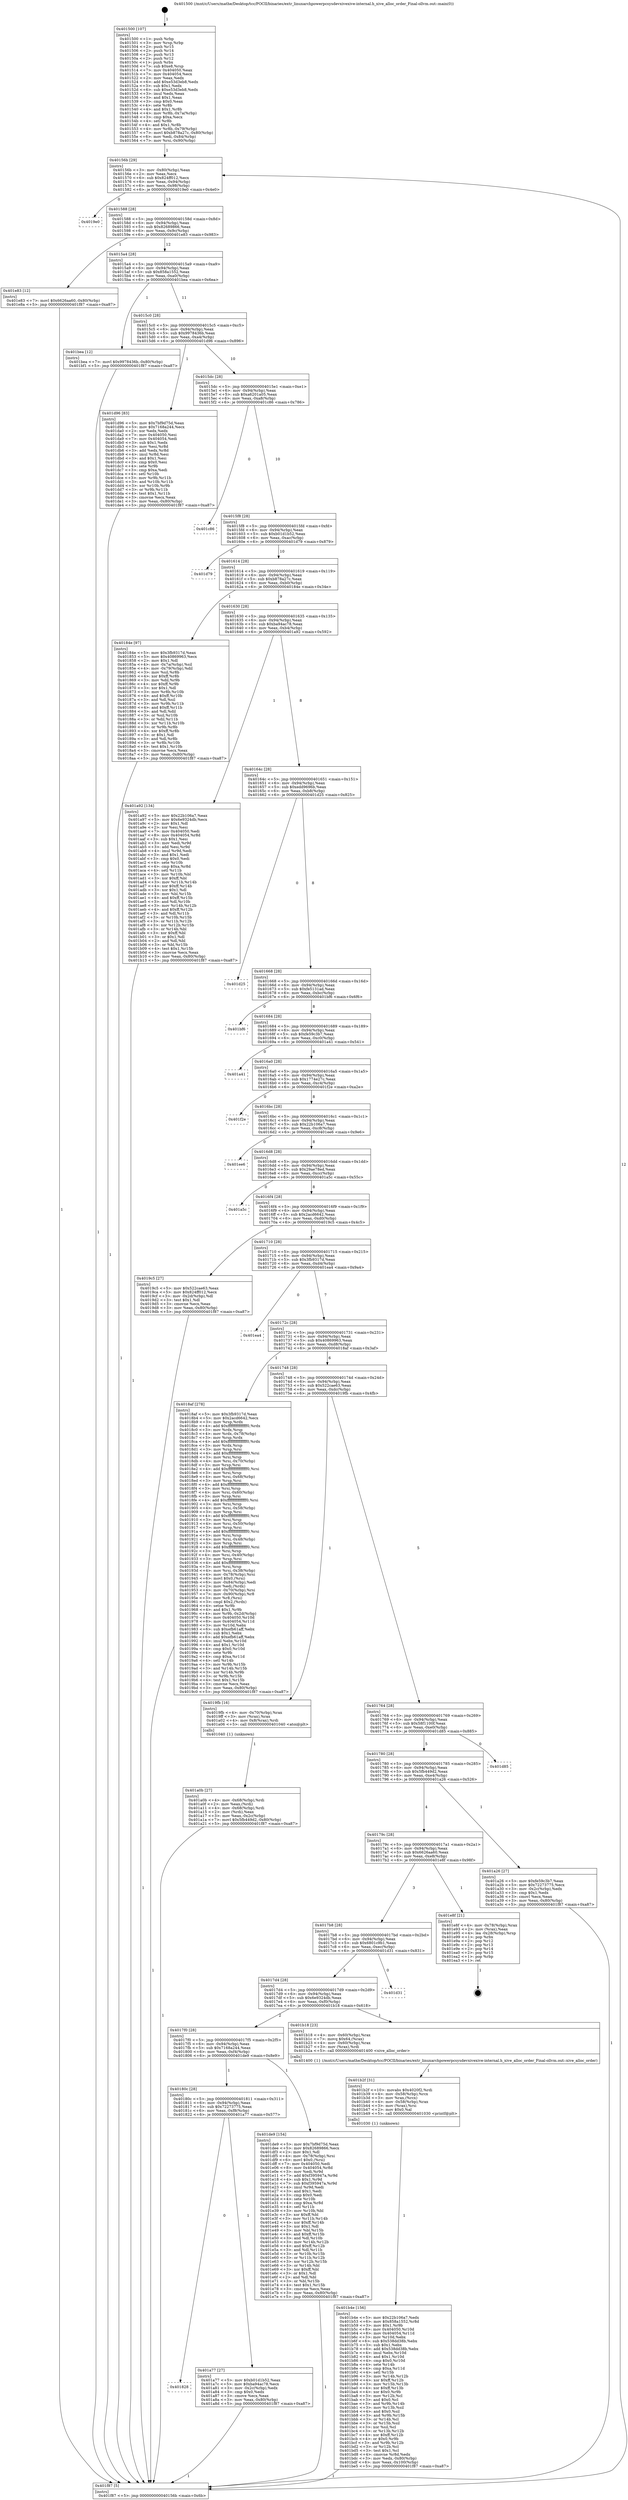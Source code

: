 digraph "0x401500" {
  label = "0x401500 (/mnt/c/Users/mathe/Desktop/tcc/POCII/binaries/extr_linuxarchpowerpcsysdevxivexive-internal.h_xive_alloc_order_Final-ollvm.out::main(0))"
  labelloc = "t"
  node[shape=record]

  Entry [label="",width=0.3,height=0.3,shape=circle,fillcolor=black,style=filled]
  "0x40156b" [label="{
     0x40156b [29]\l
     | [instrs]\l
     &nbsp;&nbsp;0x40156b \<+3\>: mov -0x80(%rbp),%eax\l
     &nbsp;&nbsp;0x40156e \<+2\>: mov %eax,%ecx\l
     &nbsp;&nbsp;0x401570 \<+6\>: sub $0x824ff012,%ecx\l
     &nbsp;&nbsp;0x401576 \<+6\>: mov %eax,-0x94(%rbp)\l
     &nbsp;&nbsp;0x40157c \<+6\>: mov %ecx,-0x98(%rbp)\l
     &nbsp;&nbsp;0x401582 \<+6\>: je 00000000004019e0 \<main+0x4e0\>\l
  }"]
  "0x4019e0" [label="{
     0x4019e0\l
  }", style=dashed]
  "0x401588" [label="{
     0x401588 [28]\l
     | [instrs]\l
     &nbsp;&nbsp;0x401588 \<+5\>: jmp 000000000040158d \<main+0x8d\>\l
     &nbsp;&nbsp;0x40158d \<+6\>: mov -0x94(%rbp),%eax\l
     &nbsp;&nbsp;0x401593 \<+5\>: sub $0x82689866,%eax\l
     &nbsp;&nbsp;0x401598 \<+6\>: mov %eax,-0x9c(%rbp)\l
     &nbsp;&nbsp;0x40159e \<+6\>: je 0000000000401e83 \<main+0x983\>\l
  }"]
  Exit [label="",width=0.3,height=0.3,shape=circle,fillcolor=black,style=filled,peripheries=2]
  "0x401e83" [label="{
     0x401e83 [12]\l
     | [instrs]\l
     &nbsp;&nbsp;0x401e83 \<+7\>: movl $0x6626aa60,-0x80(%rbp)\l
     &nbsp;&nbsp;0x401e8a \<+5\>: jmp 0000000000401f87 \<main+0xa87\>\l
  }"]
  "0x4015a4" [label="{
     0x4015a4 [28]\l
     | [instrs]\l
     &nbsp;&nbsp;0x4015a4 \<+5\>: jmp 00000000004015a9 \<main+0xa9\>\l
     &nbsp;&nbsp;0x4015a9 \<+6\>: mov -0x94(%rbp),%eax\l
     &nbsp;&nbsp;0x4015af \<+5\>: sub $0x858a1552,%eax\l
     &nbsp;&nbsp;0x4015b4 \<+6\>: mov %eax,-0xa0(%rbp)\l
     &nbsp;&nbsp;0x4015ba \<+6\>: je 0000000000401bea \<main+0x6ea\>\l
  }"]
  "0x401b4e" [label="{
     0x401b4e [156]\l
     | [instrs]\l
     &nbsp;&nbsp;0x401b4e \<+5\>: mov $0x22b106a7,%edx\l
     &nbsp;&nbsp;0x401b53 \<+6\>: mov $0x858a1552,%r8d\l
     &nbsp;&nbsp;0x401b59 \<+3\>: mov $0x1,%r9b\l
     &nbsp;&nbsp;0x401b5c \<+8\>: mov 0x404050,%r10d\l
     &nbsp;&nbsp;0x401b64 \<+8\>: mov 0x404054,%r11d\l
     &nbsp;&nbsp;0x401b6c \<+3\>: mov %r10d,%ebx\l
     &nbsp;&nbsp;0x401b6f \<+6\>: sub $0x538dd38b,%ebx\l
     &nbsp;&nbsp;0x401b75 \<+3\>: sub $0x1,%ebx\l
     &nbsp;&nbsp;0x401b78 \<+6\>: add $0x538dd38b,%ebx\l
     &nbsp;&nbsp;0x401b7e \<+4\>: imul %ebx,%r10d\l
     &nbsp;&nbsp;0x401b82 \<+4\>: and $0x1,%r10d\l
     &nbsp;&nbsp;0x401b86 \<+4\>: cmp $0x0,%r10d\l
     &nbsp;&nbsp;0x401b8a \<+4\>: sete %r14b\l
     &nbsp;&nbsp;0x401b8e \<+4\>: cmp $0xa,%r11d\l
     &nbsp;&nbsp;0x401b92 \<+4\>: setl %r15b\l
     &nbsp;&nbsp;0x401b96 \<+3\>: mov %r14b,%r12b\l
     &nbsp;&nbsp;0x401b99 \<+4\>: xor $0xff,%r12b\l
     &nbsp;&nbsp;0x401b9d \<+3\>: mov %r15b,%r13b\l
     &nbsp;&nbsp;0x401ba0 \<+4\>: xor $0xff,%r13b\l
     &nbsp;&nbsp;0x401ba4 \<+4\>: xor $0x0,%r9b\l
     &nbsp;&nbsp;0x401ba8 \<+3\>: mov %r12b,%cl\l
     &nbsp;&nbsp;0x401bab \<+3\>: and $0x0,%cl\l
     &nbsp;&nbsp;0x401bae \<+3\>: and %r9b,%r14b\l
     &nbsp;&nbsp;0x401bb1 \<+3\>: mov %r13b,%sil\l
     &nbsp;&nbsp;0x401bb4 \<+4\>: and $0x0,%sil\l
     &nbsp;&nbsp;0x401bb8 \<+3\>: and %r9b,%r15b\l
     &nbsp;&nbsp;0x401bbb \<+3\>: or %r14b,%cl\l
     &nbsp;&nbsp;0x401bbe \<+3\>: or %r15b,%sil\l
     &nbsp;&nbsp;0x401bc1 \<+3\>: xor %sil,%cl\l
     &nbsp;&nbsp;0x401bc4 \<+3\>: or %r13b,%r12b\l
     &nbsp;&nbsp;0x401bc7 \<+4\>: xor $0xff,%r12b\l
     &nbsp;&nbsp;0x401bcb \<+4\>: or $0x0,%r9b\l
     &nbsp;&nbsp;0x401bcf \<+3\>: and %r9b,%r12b\l
     &nbsp;&nbsp;0x401bd2 \<+3\>: or %r12b,%cl\l
     &nbsp;&nbsp;0x401bd5 \<+3\>: test $0x1,%cl\l
     &nbsp;&nbsp;0x401bd8 \<+4\>: cmovne %r8d,%edx\l
     &nbsp;&nbsp;0x401bdc \<+3\>: mov %edx,-0x80(%rbp)\l
     &nbsp;&nbsp;0x401bdf \<+6\>: mov %eax,-0x100(%rbp)\l
     &nbsp;&nbsp;0x401be5 \<+5\>: jmp 0000000000401f87 \<main+0xa87\>\l
  }"]
  "0x401bea" [label="{
     0x401bea [12]\l
     | [instrs]\l
     &nbsp;&nbsp;0x401bea \<+7\>: movl $0x9978436b,-0x80(%rbp)\l
     &nbsp;&nbsp;0x401bf1 \<+5\>: jmp 0000000000401f87 \<main+0xa87\>\l
  }"]
  "0x4015c0" [label="{
     0x4015c0 [28]\l
     | [instrs]\l
     &nbsp;&nbsp;0x4015c0 \<+5\>: jmp 00000000004015c5 \<main+0xc5\>\l
     &nbsp;&nbsp;0x4015c5 \<+6\>: mov -0x94(%rbp),%eax\l
     &nbsp;&nbsp;0x4015cb \<+5\>: sub $0x9978436b,%eax\l
     &nbsp;&nbsp;0x4015d0 \<+6\>: mov %eax,-0xa4(%rbp)\l
     &nbsp;&nbsp;0x4015d6 \<+6\>: je 0000000000401d96 \<main+0x896\>\l
  }"]
  "0x401b2f" [label="{
     0x401b2f [31]\l
     | [instrs]\l
     &nbsp;&nbsp;0x401b2f \<+10\>: movabs $0x4020f2,%rdi\l
     &nbsp;&nbsp;0x401b39 \<+4\>: mov -0x58(%rbp),%rcx\l
     &nbsp;&nbsp;0x401b3d \<+3\>: mov %rax,(%rcx)\l
     &nbsp;&nbsp;0x401b40 \<+4\>: mov -0x58(%rbp),%rax\l
     &nbsp;&nbsp;0x401b44 \<+3\>: mov (%rax),%rsi\l
     &nbsp;&nbsp;0x401b47 \<+2\>: mov $0x0,%al\l
     &nbsp;&nbsp;0x401b49 \<+5\>: call 0000000000401030 \<printf@plt\>\l
     | [calls]\l
     &nbsp;&nbsp;0x401030 \{1\} (unknown)\l
  }"]
  "0x401d96" [label="{
     0x401d96 [83]\l
     | [instrs]\l
     &nbsp;&nbsp;0x401d96 \<+5\>: mov $0x7bf9d75d,%eax\l
     &nbsp;&nbsp;0x401d9b \<+5\>: mov $0x7168a244,%ecx\l
     &nbsp;&nbsp;0x401da0 \<+2\>: xor %edx,%edx\l
     &nbsp;&nbsp;0x401da2 \<+7\>: mov 0x404050,%esi\l
     &nbsp;&nbsp;0x401da9 \<+7\>: mov 0x404054,%edi\l
     &nbsp;&nbsp;0x401db0 \<+3\>: sub $0x1,%edx\l
     &nbsp;&nbsp;0x401db3 \<+3\>: mov %esi,%r8d\l
     &nbsp;&nbsp;0x401db6 \<+3\>: add %edx,%r8d\l
     &nbsp;&nbsp;0x401db9 \<+4\>: imul %r8d,%esi\l
     &nbsp;&nbsp;0x401dbd \<+3\>: and $0x1,%esi\l
     &nbsp;&nbsp;0x401dc0 \<+3\>: cmp $0x0,%esi\l
     &nbsp;&nbsp;0x401dc3 \<+4\>: sete %r9b\l
     &nbsp;&nbsp;0x401dc7 \<+3\>: cmp $0xa,%edi\l
     &nbsp;&nbsp;0x401dca \<+4\>: setl %r10b\l
     &nbsp;&nbsp;0x401dce \<+3\>: mov %r9b,%r11b\l
     &nbsp;&nbsp;0x401dd1 \<+3\>: and %r10b,%r11b\l
     &nbsp;&nbsp;0x401dd4 \<+3\>: xor %r10b,%r9b\l
     &nbsp;&nbsp;0x401dd7 \<+3\>: or %r9b,%r11b\l
     &nbsp;&nbsp;0x401dda \<+4\>: test $0x1,%r11b\l
     &nbsp;&nbsp;0x401dde \<+3\>: cmovne %ecx,%eax\l
     &nbsp;&nbsp;0x401de1 \<+3\>: mov %eax,-0x80(%rbp)\l
     &nbsp;&nbsp;0x401de4 \<+5\>: jmp 0000000000401f87 \<main+0xa87\>\l
  }"]
  "0x4015dc" [label="{
     0x4015dc [28]\l
     | [instrs]\l
     &nbsp;&nbsp;0x4015dc \<+5\>: jmp 00000000004015e1 \<main+0xe1\>\l
     &nbsp;&nbsp;0x4015e1 \<+6\>: mov -0x94(%rbp),%eax\l
     &nbsp;&nbsp;0x4015e7 \<+5\>: sub $0xa6201a05,%eax\l
     &nbsp;&nbsp;0x4015ec \<+6\>: mov %eax,-0xa8(%rbp)\l
     &nbsp;&nbsp;0x4015f2 \<+6\>: je 0000000000401c86 \<main+0x786\>\l
  }"]
  "0x401828" [label="{
     0x401828\l
  }", style=dashed]
  "0x401c86" [label="{
     0x401c86\l
  }", style=dashed]
  "0x4015f8" [label="{
     0x4015f8 [28]\l
     | [instrs]\l
     &nbsp;&nbsp;0x4015f8 \<+5\>: jmp 00000000004015fd \<main+0xfd\>\l
     &nbsp;&nbsp;0x4015fd \<+6\>: mov -0x94(%rbp),%eax\l
     &nbsp;&nbsp;0x401603 \<+5\>: sub $0xb01d1b52,%eax\l
     &nbsp;&nbsp;0x401608 \<+6\>: mov %eax,-0xac(%rbp)\l
     &nbsp;&nbsp;0x40160e \<+6\>: je 0000000000401d79 \<main+0x879\>\l
  }"]
  "0x401a77" [label="{
     0x401a77 [27]\l
     | [instrs]\l
     &nbsp;&nbsp;0x401a77 \<+5\>: mov $0xb01d1b52,%eax\l
     &nbsp;&nbsp;0x401a7c \<+5\>: mov $0xba94ac78,%ecx\l
     &nbsp;&nbsp;0x401a81 \<+3\>: mov -0x2c(%rbp),%edx\l
     &nbsp;&nbsp;0x401a84 \<+3\>: cmp $0x0,%edx\l
     &nbsp;&nbsp;0x401a87 \<+3\>: cmove %ecx,%eax\l
     &nbsp;&nbsp;0x401a8a \<+3\>: mov %eax,-0x80(%rbp)\l
     &nbsp;&nbsp;0x401a8d \<+5\>: jmp 0000000000401f87 \<main+0xa87\>\l
  }"]
  "0x401d79" [label="{
     0x401d79\l
  }", style=dashed]
  "0x401614" [label="{
     0x401614 [28]\l
     | [instrs]\l
     &nbsp;&nbsp;0x401614 \<+5\>: jmp 0000000000401619 \<main+0x119\>\l
     &nbsp;&nbsp;0x401619 \<+6\>: mov -0x94(%rbp),%eax\l
     &nbsp;&nbsp;0x40161f \<+5\>: sub $0xb878a27c,%eax\l
     &nbsp;&nbsp;0x401624 \<+6\>: mov %eax,-0xb0(%rbp)\l
     &nbsp;&nbsp;0x40162a \<+6\>: je 000000000040184e \<main+0x34e\>\l
  }"]
  "0x40180c" [label="{
     0x40180c [28]\l
     | [instrs]\l
     &nbsp;&nbsp;0x40180c \<+5\>: jmp 0000000000401811 \<main+0x311\>\l
     &nbsp;&nbsp;0x401811 \<+6\>: mov -0x94(%rbp),%eax\l
     &nbsp;&nbsp;0x401817 \<+5\>: sub $0x72273775,%eax\l
     &nbsp;&nbsp;0x40181c \<+6\>: mov %eax,-0xf8(%rbp)\l
     &nbsp;&nbsp;0x401822 \<+6\>: je 0000000000401a77 \<main+0x577\>\l
  }"]
  "0x40184e" [label="{
     0x40184e [97]\l
     | [instrs]\l
     &nbsp;&nbsp;0x40184e \<+5\>: mov $0x3fb9317d,%eax\l
     &nbsp;&nbsp;0x401853 \<+5\>: mov $0x40869963,%ecx\l
     &nbsp;&nbsp;0x401858 \<+2\>: mov $0x1,%dl\l
     &nbsp;&nbsp;0x40185a \<+4\>: mov -0x7a(%rbp),%sil\l
     &nbsp;&nbsp;0x40185e \<+4\>: mov -0x79(%rbp),%dil\l
     &nbsp;&nbsp;0x401862 \<+3\>: mov %sil,%r8b\l
     &nbsp;&nbsp;0x401865 \<+4\>: xor $0xff,%r8b\l
     &nbsp;&nbsp;0x401869 \<+3\>: mov %dil,%r9b\l
     &nbsp;&nbsp;0x40186c \<+4\>: xor $0xff,%r9b\l
     &nbsp;&nbsp;0x401870 \<+3\>: xor $0x1,%dl\l
     &nbsp;&nbsp;0x401873 \<+3\>: mov %r8b,%r10b\l
     &nbsp;&nbsp;0x401876 \<+4\>: and $0xff,%r10b\l
     &nbsp;&nbsp;0x40187a \<+3\>: and %dl,%sil\l
     &nbsp;&nbsp;0x40187d \<+3\>: mov %r9b,%r11b\l
     &nbsp;&nbsp;0x401880 \<+4\>: and $0xff,%r11b\l
     &nbsp;&nbsp;0x401884 \<+3\>: and %dl,%dil\l
     &nbsp;&nbsp;0x401887 \<+3\>: or %sil,%r10b\l
     &nbsp;&nbsp;0x40188a \<+3\>: or %dil,%r11b\l
     &nbsp;&nbsp;0x40188d \<+3\>: xor %r11b,%r10b\l
     &nbsp;&nbsp;0x401890 \<+3\>: or %r9b,%r8b\l
     &nbsp;&nbsp;0x401893 \<+4\>: xor $0xff,%r8b\l
     &nbsp;&nbsp;0x401897 \<+3\>: or $0x1,%dl\l
     &nbsp;&nbsp;0x40189a \<+3\>: and %dl,%r8b\l
     &nbsp;&nbsp;0x40189d \<+3\>: or %r8b,%r10b\l
     &nbsp;&nbsp;0x4018a0 \<+4\>: test $0x1,%r10b\l
     &nbsp;&nbsp;0x4018a4 \<+3\>: cmovne %ecx,%eax\l
     &nbsp;&nbsp;0x4018a7 \<+3\>: mov %eax,-0x80(%rbp)\l
     &nbsp;&nbsp;0x4018aa \<+5\>: jmp 0000000000401f87 \<main+0xa87\>\l
  }"]
  "0x401630" [label="{
     0x401630 [28]\l
     | [instrs]\l
     &nbsp;&nbsp;0x401630 \<+5\>: jmp 0000000000401635 \<main+0x135\>\l
     &nbsp;&nbsp;0x401635 \<+6\>: mov -0x94(%rbp),%eax\l
     &nbsp;&nbsp;0x40163b \<+5\>: sub $0xba94ac78,%eax\l
     &nbsp;&nbsp;0x401640 \<+6\>: mov %eax,-0xb4(%rbp)\l
     &nbsp;&nbsp;0x401646 \<+6\>: je 0000000000401a92 \<main+0x592\>\l
  }"]
  "0x401f87" [label="{
     0x401f87 [5]\l
     | [instrs]\l
     &nbsp;&nbsp;0x401f87 \<+5\>: jmp 000000000040156b \<main+0x6b\>\l
  }"]
  "0x401500" [label="{
     0x401500 [107]\l
     | [instrs]\l
     &nbsp;&nbsp;0x401500 \<+1\>: push %rbp\l
     &nbsp;&nbsp;0x401501 \<+3\>: mov %rsp,%rbp\l
     &nbsp;&nbsp;0x401504 \<+2\>: push %r15\l
     &nbsp;&nbsp;0x401506 \<+2\>: push %r14\l
     &nbsp;&nbsp;0x401508 \<+2\>: push %r13\l
     &nbsp;&nbsp;0x40150a \<+2\>: push %r12\l
     &nbsp;&nbsp;0x40150c \<+1\>: push %rbx\l
     &nbsp;&nbsp;0x40150d \<+7\>: sub $0xe8,%rsp\l
     &nbsp;&nbsp;0x401514 \<+7\>: mov 0x404050,%eax\l
     &nbsp;&nbsp;0x40151b \<+7\>: mov 0x404054,%ecx\l
     &nbsp;&nbsp;0x401522 \<+2\>: mov %eax,%edx\l
     &nbsp;&nbsp;0x401524 \<+6\>: add $0xe53d3eb8,%edx\l
     &nbsp;&nbsp;0x40152a \<+3\>: sub $0x1,%edx\l
     &nbsp;&nbsp;0x40152d \<+6\>: sub $0xe53d3eb8,%edx\l
     &nbsp;&nbsp;0x401533 \<+3\>: imul %edx,%eax\l
     &nbsp;&nbsp;0x401536 \<+3\>: and $0x1,%eax\l
     &nbsp;&nbsp;0x401539 \<+3\>: cmp $0x0,%eax\l
     &nbsp;&nbsp;0x40153c \<+4\>: sete %r8b\l
     &nbsp;&nbsp;0x401540 \<+4\>: and $0x1,%r8b\l
     &nbsp;&nbsp;0x401544 \<+4\>: mov %r8b,-0x7a(%rbp)\l
     &nbsp;&nbsp;0x401548 \<+3\>: cmp $0xa,%ecx\l
     &nbsp;&nbsp;0x40154b \<+4\>: setl %r8b\l
     &nbsp;&nbsp;0x40154f \<+4\>: and $0x1,%r8b\l
     &nbsp;&nbsp;0x401553 \<+4\>: mov %r8b,-0x79(%rbp)\l
     &nbsp;&nbsp;0x401557 \<+7\>: movl $0xb878a27c,-0x80(%rbp)\l
     &nbsp;&nbsp;0x40155e \<+6\>: mov %edi,-0x84(%rbp)\l
     &nbsp;&nbsp;0x401564 \<+7\>: mov %rsi,-0x90(%rbp)\l
  }"]
  "0x401de9" [label="{
     0x401de9 [154]\l
     | [instrs]\l
     &nbsp;&nbsp;0x401de9 \<+5\>: mov $0x7bf9d75d,%eax\l
     &nbsp;&nbsp;0x401dee \<+5\>: mov $0x82689866,%ecx\l
     &nbsp;&nbsp;0x401df3 \<+2\>: mov $0x1,%dl\l
     &nbsp;&nbsp;0x401df5 \<+4\>: mov -0x78(%rbp),%rsi\l
     &nbsp;&nbsp;0x401df9 \<+6\>: movl $0x0,(%rsi)\l
     &nbsp;&nbsp;0x401dff \<+7\>: mov 0x404050,%edi\l
     &nbsp;&nbsp;0x401e06 \<+8\>: mov 0x404054,%r8d\l
     &nbsp;&nbsp;0x401e0e \<+3\>: mov %edi,%r9d\l
     &nbsp;&nbsp;0x401e11 \<+7\>: add $0xf395947a,%r9d\l
     &nbsp;&nbsp;0x401e18 \<+4\>: sub $0x1,%r9d\l
     &nbsp;&nbsp;0x401e1c \<+7\>: sub $0xf395947a,%r9d\l
     &nbsp;&nbsp;0x401e23 \<+4\>: imul %r9d,%edi\l
     &nbsp;&nbsp;0x401e27 \<+3\>: and $0x1,%edi\l
     &nbsp;&nbsp;0x401e2a \<+3\>: cmp $0x0,%edi\l
     &nbsp;&nbsp;0x401e2d \<+4\>: sete %r10b\l
     &nbsp;&nbsp;0x401e31 \<+4\>: cmp $0xa,%r8d\l
     &nbsp;&nbsp;0x401e35 \<+4\>: setl %r11b\l
     &nbsp;&nbsp;0x401e39 \<+3\>: mov %r10b,%bl\l
     &nbsp;&nbsp;0x401e3c \<+3\>: xor $0xff,%bl\l
     &nbsp;&nbsp;0x401e3f \<+3\>: mov %r11b,%r14b\l
     &nbsp;&nbsp;0x401e42 \<+4\>: xor $0xff,%r14b\l
     &nbsp;&nbsp;0x401e46 \<+3\>: xor $0x1,%dl\l
     &nbsp;&nbsp;0x401e49 \<+3\>: mov %bl,%r15b\l
     &nbsp;&nbsp;0x401e4c \<+4\>: and $0xff,%r15b\l
     &nbsp;&nbsp;0x401e50 \<+3\>: and %dl,%r10b\l
     &nbsp;&nbsp;0x401e53 \<+3\>: mov %r14b,%r12b\l
     &nbsp;&nbsp;0x401e56 \<+4\>: and $0xff,%r12b\l
     &nbsp;&nbsp;0x401e5a \<+3\>: and %dl,%r11b\l
     &nbsp;&nbsp;0x401e5d \<+3\>: or %r10b,%r15b\l
     &nbsp;&nbsp;0x401e60 \<+3\>: or %r11b,%r12b\l
     &nbsp;&nbsp;0x401e63 \<+3\>: xor %r12b,%r15b\l
     &nbsp;&nbsp;0x401e66 \<+3\>: or %r14b,%bl\l
     &nbsp;&nbsp;0x401e69 \<+3\>: xor $0xff,%bl\l
     &nbsp;&nbsp;0x401e6c \<+3\>: or $0x1,%dl\l
     &nbsp;&nbsp;0x401e6f \<+2\>: and %dl,%bl\l
     &nbsp;&nbsp;0x401e71 \<+3\>: or %bl,%r15b\l
     &nbsp;&nbsp;0x401e74 \<+4\>: test $0x1,%r15b\l
     &nbsp;&nbsp;0x401e78 \<+3\>: cmovne %ecx,%eax\l
     &nbsp;&nbsp;0x401e7b \<+3\>: mov %eax,-0x80(%rbp)\l
     &nbsp;&nbsp;0x401e7e \<+5\>: jmp 0000000000401f87 \<main+0xa87\>\l
  }"]
  "0x401a92" [label="{
     0x401a92 [134]\l
     | [instrs]\l
     &nbsp;&nbsp;0x401a92 \<+5\>: mov $0x22b106a7,%eax\l
     &nbsp;&nbsp;0x401a97 \<+5\>: mov $0x6e9324db,%ecx\l
     &nbsp;&nbsp;0x401a9c \<+2\>: mov $0x1,%dl\l
     &nbsp;&nbsp;0x401a9e \<+2\>: xor %esi,%esi\l
     &nbsp;&nbsp;0x401aa0 \<+7\>: mov 0x404050,%edi\l
     &nbsp;&nbsp;0x401aa7 \<+8\>: mov 0x404054,%r8d\l
     &nbsp;&nbsp;0x401aaf \<+3\>: sub $0x1,%esi\l
     &nbsp;&nbsp;0x401ab2 \<+3\>: mov %edi,%r9d\l
     &nbsp;&nbsp;0x401ab5 \<+3\>: add %esi,%r9d\l
     &nbsp;&nbsp;0x401ab8 \<+4\>: imul %r9d,%edi\l
     &nbsp;&nbsp;0x401abc \<+3\>: and $0x1,%edi\l
     &nbsp;&nbsp;0x401abf \<+3\>: cmp $0x0,%edi\l
     &nbsp;&nbsp;0x401ac2 \<+4\>: sete %r10b\l
     &nbsp;&nbsp;0x401ac6 \<+4\>: cmp $0xa,%r8d\l
     &nbsp;&nbsp;0x401aca \<+4\>: setl %r11b\l
     &nbsp;&nbsp;0x401ace \<+3\>: mov %r10b,%bl\l
     &nbsp;&nbsp;0x401ad1 \<+3\>: xor $0xff,%bl\l
     &nbsp;&nbsp;0x401ad4 \<+3\>: mov %r11b,%r14b\l
     &nbsp;&nbsp;0x401ad7 \<+4\>: xor $0xff,%r14b\l
     &nbsp;&nbsp;0x401adb \<+3\>: xor $0x1,%dl\l
     &nbsp;&nbsp;0x401ade \<+3\>: mov %bl,%r15b\l
     &nbsp;&nbsp;0x401ae1 \<+4\>: and $0xff,%r15b\l
     &nbsp;&nbsp;0x401ae5 \<+3\>: and %dl,%r10b\l
     &nbsp;&nbsp;0x401ae8 \<+3\>: mov %r14b,%r12b\l
     &nbsp;&nbsp;0x401aeb \<+4\>: and $0xff,%r12b\l
     &nbsp;&nbsp;0x401aef \<+3\>: and %dl,%r11b\l
     &nbsp;&nbsp;0x401af2 \<+3\>: or %r10b,%r15b\l
     &nbsp;&nbsp;0x401af5 \<+3\>: or %r11b,%r12b\l
     &nbsp;&nbsp;0x401af8 \<+3\>: xor %r12b,%r15b\l
     &nbsp;&nbsp;0x401afb \<+3\>: or %r14b,%bl\l
     &nbsp;&nbsp;0x401afe \<+3\>: xor $0xff,%bl\l
     &nbsp;&nbsp;0x401b01 \<+3\>: or $0x1,%dl\l
     &nbsp;&nbsp;0x401b04 \<+2\>: and %dl,%bl\l
     &nbsp;&nbsp;0x401b06 \<+3\>: or %bl,%r15b\l
     &nbsp;&nbsp;0x401b09 \<+4\>: test $0x1,%r15b\l
     &nbsp;&nbsp;0x401b0d \<+3\>: cmovne %ecx,%eax\l
     &nbsp;&nbsp;0x401b10 \<+3\>: mov %eax,-0x80(%rbp)\l
     &nbsp;&nbsp;0x401b13 \<+5\>: jmp 0000000000401f87 \<main+0xa87\>\l
  }"]
  "0x40164c" [label="{
     0x40164c [28]\l
     | [instrs]\l
     &nbsp;&nbsp;0x40164c \<+5\>: jmp 0000000000401651 \<main+0x151\>\l
     &nbsp;&nbsp;0x401651 \<+6\>: mov -0x94(%rbp),%eax\l
     &nbsp;&nbsp;0x401657 \<+5\>: sub $0xedd9696b,%eax\l
     &nbsp;&nbsp;0x40165c \<+6\>: mov %eax,-0xb8(%rbp)\l
     &nbsp;&nbsp;0x401662 \<+6\>: je 0000000000401d25 \<main+0x825\>\l
  }"]
  "0x4017f0" [label="{
     0x4017f0 [28]\l
     | [instrs]\l
     &nbsp;&nbsp;0x4017f0 \<+5\>: jmp 00000000004017f5 \<main+0x2f5\>\l
     &nbsp;&nbsp;0x4017f5 \<+6\>: mov -0x94(%rbp),%eax\l
     &nbsp;&nbsp;0x4017fb \<+5\>: sub $0x7168a244,%eax\l
     &nbsp;&nbsp;0x401800 \<+6\>: mov %eax,-0xf4(%rbp)\l
     &nbsp;&nbsp;0x401806 \<+6\>: je 0000000000401de9 \<main+0x8e9\>\l
  }"]
  "0x401d25" [label="{
     0x401d25\l
  }", style=dashed]
  "0x401668" [label="{
     0x401668 [28]\l
     | [instrs]\l
     &nbsp;&nbsp;0x401668 \<+5\>: jmp 000000000040166d \<main+0x16d\>\l
     &nbsp;&nbsp;0x40166d \<+6\>: mov -0x94(%rbp),%eax\l
     &nbsp;&nbsp;0x401673 \<+5\>: sub $0xfe5131ad,%eax\l
     &nbsp;&nbsp;0x401678 \<+6\>: mov %eax,-0xbc(%rbp)\l
     &nbsp;&nbsp;0x40167e \<+6\>: je 0000000000401bf6 \<main+0x6f6\>\l
  }"]
  "0x401b18" [label="{
     0x401b18 [23]\l
     | [instrs]\l
     &nbsp;&nbsp;0x401b18 \<+4\>: mov -0x60(%rbp),%rax\l
     &nbsp;&nbsp;0x401b1c \<+7\>: movq $0x64,(%rax)\l
     &nbsp;&nbsp;0x401b23 \<+4\>: mov -0x60(%rbp),%rax\l
     &nbsp;&nbsp;0x401b27 \<+3\>: mov (%rax),%rdi\l
     &nbsp;&nbsp;0x401b2a \<+5\>: call 0000000000401400 \<xive_alloc_order\>\l
     | [calls]\l
     &nbsp;&nbsp;0x401400 \{1\} (/mnt/c/Users/mathe/Desktop/tcc/POCII/binaries/extr_linuxarchpowerpcsysdevxivexive-internal.h_xive_alloc_order_Final-ollvm.out::xive_alloc_order)\l
  }"]
  "0x401bf6" [label="{
     0x401bf6\l
  }", style=dashed]
  "0x401684" [label="{
     0x401684 [28]\l
     | [instrs]\l
     &nbsp;&nbsp;0x401684 \<+5\>: jmp 0000000000401689 \<main+0x189\>\l
     &nbsp;&nbsp;0x401689 \<+6\>: mov -0x94(%rbp),%eax\l
     &nbsp;&nbsp;0x40168f \<+5\>: sub $0xfe59c3b7,%eax\l
     &nbsp;&nbsp;0x401694 \<+6\>: mov %eax,-0xc0(%rbp)\l
     &nbsp;&nbsp;0x40169a \<+6\>: je 0000000000401a41 \<main+0x541\>\l
  }"]
  "0x4017d4" [label="{
     0x4017d4 [28]\l
     | [instrs]\l
     &nbsp;&nbsp;0x4017d4 \<+5\>: jmp 00000000004017d9 \<main+0x2d9\>\l
     &nbsp;&nbsp;0x4017d9 \<+6\>: mov -0x94(%rbp),%eax\l
     &nbsp;&nbsp;0x4017df \<+5\>: sub $0x6e9324db,%eax\l
     &nbsp;&nbsp;0x4017e4 \<+6\>: mov %eax,-0xf0(%rbp)\l
     &nbsp;&nbsp;0x4017ea \<+6\>: je 0000000000401b18 \<main+0x618\>\l
  }"]
  "0x401a41" [label="{
     0x401a41\l
  }", style=dashed]
  "0x4016a0" [label="{
     0x4016a0 [28]\l
     | [instrs]\l
     &nbsp;&nbsp;0x4016a0 \<+5\>: jmp 00000000004016a5 \<main+0x1a5\>\l
     &nbsp;&nbsp;0x4016a5 \<+6\>: mov -0x94(%rbp),%eax\l
     &nbsp;&nbsp;0x4016ab \<+5\>: sub $0x1774e27c,%eax\l
     &nbsp;&nbsp;0x4016b0 \<+6\>: mov %eax,-0xc4(%rbp)\l
     &nbsp;&nbsp;0x4016b6 \<+6\>: je 0000000000401f2e \<main+0xa2e\>\l
  }"]
  "0x401d31" [label="{
     0x401d31\l
  }", style=dashed]
  "0x401f2e" [label="{
     0x401f2e\l
  }", style=dashed]
  "0x4016bc" [label="{
     0x4016bc [28]\l
     | [instrs]\l
     &nbsp;&nbsp;0x4016bc \<+5\>: jmp 00000000004016c1 \<main+0x1c1\>\l
     &nbsp;&nbsp;0x4016c1 \<+6\>: mov -0x94(%rbp),%eax\l
     &nbsp;&nbsp;0x4016c7 \<+5\>: sub $0x22b106a7,%eax\l
     &nbsp;&nbsp;0x4016cc \<+6\>: mov %eax,-0xc8(%rbp)\l
     &nbsp;&nbsp;0x4016d2 \<+6\>: je 0000000000401ee6 \<main+0x9e6\>\l
  }"]
  "0x4017b8" [label="{
     0x4017b8 [28]\l
     | [instrs]\l
     &nbsp;&nbsp;0x4017b8 \<+5\>: jmp 00000000004017bd \<main+0x2bd\>\l
     &nbsp;&nbsp;0x4017bd \<+6\>: mov -0x94(%rbp),%eax\l
     &nbsp;&nbsp;0x4017c3 \<+5\>: sub $0x6801c9b1,%eax\l
     &nbsp;&nbsp;0x4017c8 \<+6\>: mov %eax,-0xec(%rbp)\l
     &nbsp;&nbsp;0x4017ce \<+6\>: je 0000000000401d31 \<main+0x831\>\l
  }"]
  "0x401ee6" [label="{
     0x401ee6\l
  }", style=dashed]
  "0x4016d8" [label="{
     0x4016d8 [28]\l
     | [instrs]\l
     &nbsp;&nbsp;0x4016d8 \<+5\>: jmp 00000000004016dd \<main+0x1dd\>\l
     &nbsp;&nbsp;0x4016dd \<+6\>: mov -0x94(%rbp),%eax\l
     &nbsp;&nbsp;0x4016e3 \<+5\>: sub $0x29ae78ed,%eax\l
     &nbsp;&nbsp;0x4016e8 \<+6\>: mov %eax,-0xcc(%rbp)\l
     &nbsp;&nbsp;0x4016ee \<+6\>: je 0000000000401a5c \<main+0x55c\>\l
  }"]
  "0x401e8f" [label="{
     0x401e8f [21]\l
     | [instrs]\l
     &nbsp;&nbsp;0x401e8f \<+4\>: mov -0x78(%rbp),%rax\l
     &nbsp;&nbsp;0x401e93 \<+2\>: mov (%rax),%eax\l
     &nbsp;&nbsp;0x401e95 \<+4\>: lea -0x28(%rbp),%rsp\l
     &nbsp;&nbsp;0x401e99 \<+1\>: pop %rbx\l
     &nbsp;&nbsp;0x401e9a \<+2\>: pop %r12\l
     &nbsp;&nbsp;0x401e9c \<+2\>: pop %r13\l
     &nbsp;&nbsp;0x401e9e \<+2\>: pop %r14\l
     &nbsp;&nbsp;0x401ea0 \<+2\>: pop %r15\l
     &nbsp;&nbsp;0x401ea2 \<+1\>: pop %rbp\l
     &nbsp;&nbsp;0x401ea3 \<+1\>: ret\l
  }"]
  "0x401a5c" [label="{
     0x401a5c\l
  }", style=dashed]
  "0x4016f4" [label="{
     0x4016f4 [28]\l
     | [instrs]\l
     &nbsp;&nbsp;0x4016f4 \<+5\>: jmp 00000000004016f9 \<main+0x1f9\>\l
     &nbsp;&nbsp;0x4016f9 \<+6\>: mov -0x94(%rbp),%eax\l
     &nbsp;&nbsp;0x4016ff \<+5\>: sub $0x2acd6642,%eax\l
     &nbsp;&nbsp;0x401704 \<+6\>: mov %eax,-0xd0(%rbp)\l
     &nbsp;&nbsp;0x40170a \<+6\>: je 00000000004019c5 \<main+0x4c5\>\l
  }"]
  "0x40179c" [label="{
     0x40179c [28]\l
     | [instrs]\l
     &nbsp;&nbsp;0x40179c \<+5\>: jmp 00000000004017a1 \<main+0x2a1\>\l
     &nbsp;&nbsp;0x4017a1 \<+6\>: mov -0x94(%rbp),%eax\l
     &nbsp;&nbsp;0x4017a7 \<+5\>: sub $0x6626aa60,%eax\l
     &nbsp;&nbsp;0x4017ac \<+6\>: mov %eax,-0xe8(%rbp)\l
     &nbsp;&nbsp;0x4017b2 \<+6\>: je 0000000000401e8f \<main+0x98f\>\l
  }"]
  "0x4019c5" [label="{
     0x4019c5 [27]\l
     | [instrs]\l
     &nbsp;&nbsp;0x4019c5 \<+5\>: mov $0x522cae63,%eax\l
     &nbsp;&nbsp;0x4019ca \<+5\>: mov $0x824ff012,%ecx\l
     &nbsp;&nbsp;0x4019cf \<+3\>: mov -0x2d(%rbp),%dl\l
     &nbsp;&nbsp;0x4019d2 \<+3\>: test $0x1,%dl\l
     &nbsp;&nbsp;0x4019d5 \<+3\>: cmovne %ecx,%eax\l
     &nbsp;&nbsp;0x4019d8 \<+3\>: mov %eax,-0x80(%rbp)\l
     &nbsp;&nbsp;0x4019db \<+5\>: jmp 0000000000401f87 \<main+0xa87\>\l
  }"]
  "0x401710" [label="{
     0x401710 [28]\l
     | [instrs]\l
     &nbsp;&nbsp;0x401710 \<+5\>: jmp 0000000000401715 \<main+0x215\>\l
     &nbsp;&nbsp;0x401715 \<+6\>: mov -0x94(%rbp),%eax\l
     &nbsp;&nbsp;0x40171b \<+5\>: sub $0x3fb9317d,%eax\l
     &nbsp;&nbsp;0x401720 \<+6\>: mov %eax,-0xd4(%rbp)\l
     &nbsp;&nbsp;0x401726 \<+6\>: je 0000000000401ea4 \<main+0x9a4\>\l
  }"]
  "0x401a26" [label="{
     0x401a26 [27]\l
     | [instrs]\l
     &nbsp;&nbsp;0x401a26 \<+5\>: mov $0xfe59c3b7,%eax\l
     &nbsp;&nbsp;0x401a2b \<+5\>: mov $0x72273775,%ecx\l
     &nbsp;&nbsp;0x401a30 \<+3\>: mov -0x2c(%rbp),%edx\l
     &nbsp;&nbsp;0x401a33 \<+3\>: cmp $0x1,%edx\l
     &nbsp;&nbsp;0x401a36 \<+3\>: cmovl %ecx,%eax\l
     &nbsp;&nbsp;0x401a39 \<+3\>: mov %eax,-0x80(%rbp)\l
     &nbsp;&nbsp;0x401a3c \<+5\>: jmp 0000000000401f87 \<main+0xa87\>\l
  }"]
  "0x401ea4" [label="{
     0x401ea4\l
  }", style=dashed]
  "0x40172c" [label="{
     0x40172c [28]\l
     | [instrs]\l
     &nbsp;&nbsp;0x40172c \<+5\>: jmp 0000000000401731 \<main+0x231\>\l
     &nbsp;&nbsp;0x401731 \<+6\>: mov -0x94(%rbp),%eax\l
     &nbsp;&nbsp;0x401737 \<+5\>: sub $0x40869963,%eax\l
     &nbsp;&nbsp;0x40173c \<+6\>: mov %eax,-0xd8(%rbp)\l
     &nbsp;&nbsp;0x401742 \<+6\>: je 00000000004018af \<main+0x3af\>\l
  }"]
  "0x401780" [label="{
     0x401780 [28]\l
     | [instrs]\l
     &nbsp;&nbsp;0x401780 \<+5\>: jmp 0000000000401785 \<main+0x285\>\l
     &nbsp;&nbsp;0x401785 \<+6\>: mov -0x94(%rbp),%eax\l
     &nbsp;&nbsp;0x40178b \<+5\>: sub $0x5fb449d2,%eax\l
     &nbsp;&nbsp;0x401790 \<+6\>: mov %eax,-0xe4(%rbp)\l
     &nbsp;&nbsp;0x401796 \<+6\>: je 0000000000401a26 \<main+0x526\>\l
  }"]
  "0x4018af" [label="{
     0x4018af [278]\l
     | [instrs]\l
     &nbsp;&nbsp;0x4018af \<+5\>: mov $0x3fb9317d,%eax\l
     &nbsp;&nbsp;0x4018b4 \<+5\>: mov $0x2acd6642,%ecx\l
     &nbsp;&nbsp;0x4018b9 \<+3\>: mov %rsp,%rdx\l
     &nbsp;&nbsp;0x4018bc \<+4\>: add $0xfffffffffffffff0,%rdx\l
     &nbsp;&nbsp;0x4018c0 \<+3\>: mov %rdx,%rsp\l
     &nbsp;&nbsp;0x4018c3 \<+4\>: mov %rdx,-0x78(%rbp)\l
     &nbsp;&nbsp;0x4018c7 \<+3\>: mov %rsp,%rdx\l
     &nbsp;&nbsp;0x4018ca \<+4\>: add $0xfffffffffffffff0,%rdx\l
     &nbsp;&nbsp;0x4018ce \<+3\>: mov %rdx,%rsp\l
     &nbsp;&nbsp;0x4018d1 \<+3\>: mov %rsp,%rsi\l
     &nbsp;&nbsp;0x4018d4 \<+4\>: add $0xfffffffffffffff0,%rsi\l
     &nbsp;&nbsp;0x4018d8 \<+3\>: mov %rsi,%rsp\l
     &nbsp;&nbsp;0x4018db \<+4\>: mov %rsi,-0x70(%rbp)\l
     &nbsp;&nbsp;0x4018df \<+3\>: mov %rsp,%rsi\l
     &nbsp;&nbsp;0x4018e2 \<+4\>: add $0xfffffffffffffff0,%rsi\l
     &nbsp;&nbsp;0x4018e6 \<+3\>: mov %rsi,%rsp\l
     &nbsp;&nbsp;0x4018e9 \<+4\>: mov %rsi,-0x68(%rbp)\l
     &nbsp;&nbsp;0x4018ed \<+3\>: mov %rsp,%rsi\l
     &nbsp;&nbsp;0x4018f0 \<+4\>: add $0xfffffffffffffff0,%rsi\l
     &nbsp;&nbsp;0x4018f4 \<+3\>: mov %rsi,%rsp\l
     &nbsp;&nbsp;0x4018f7 \<+4\>: mov %rsi,-0x60(%rbp)\l
     &nbsp;&nbsp;0x4018fb \<+3\>: mov %rsp,%rsi\l
     &nbsp;&nbsp;0x4018fe \<+4\>: add $0xfffffffffffffff0,%rsi\l
     &nbsp;&nbsp;0x401902 \<+3\>: mov %rsi,%rsp\l
     &nbsp;&nbsp;0x401905 \<+4\>: mov %rsi,-0x58(%rbp)\l
     &nbsp;&nbsp;0x401909 \<+3\>: mov %rsp,%rsi\l
     &nbsp;&nbsp;0x40190c \<+4\>: add $0xfffffffffffffff0,%rsi\l
     &nbsp;&nbsp;0x401910 \<+3\>: mov %rsi,%rsp\l
     &nbsp;&nbsp;0x401913 \<+4\>: mov %rsi,-0x50(%rbp)\l
     &nbsp;&nbsp;0x401917 \<+3\>: mov %rsp,%rsi\l
     &nbsp;&nbsp;0x40191a \<+4\>: add $0xfffffffffffffff0,%rsi\l
     &nbsp;&nbsp;0x40191e \<+3\>: mov %rsi,%rsp\l
     &nbsp;&nbsp;0x401921 \<+4\>: mov %rsi,-0x48(%rbp)\l
     &nbsp;&nbsp;0x401925 \<+3\>: mov %rsp,%rsi\l
     &nbsp;&nbsp;0x401928 \<+4\>: add $0xfffffffffffffff0,%rsi\l
     &nbsp;&nbsp;0x40192c \<+3\>: mov %rsi,%rsp\l
     &nbsp;&nbsp;0x40192f \<+4\>: mov %rsi,-0x40(%rbp)\l
     &nbsp;&nbsp;0x401933 \<+3\>: mov %rsp,%rsi\l
     &nbsp;&nbsp;0x401936 \<+4\>: add $0xfffffffffffffff0,%rsi\l
     &nbsp;&nbsp;0x40193a \<+3\>: mov %rsi,%rsp\l
     &nbsp;&nbsp;0x40193d \<+4\>: mov %rsi,-0x38(%rbp)\l
     &nbsp;&nbsp;0x401941 \<+4\>: mov -0x78(%rbp),%rsi\l
     &nbsp;&nbsp;0x401945 \<+6\>: movl $0x0,(%rsi)\l
     &nbsp;&nbsp;0x40194b \<+6\>: mov -0x84(%rbp),%edi\l
     &nbsp;&nbsp;0x401951 \<+2\>: mov %edi,(%rdx)\l
     &nbsp;&nbsp;0x401953 \<+4\>: mov -0x70(%rbp),%rsi\l
     &nbsp;&nbsp;0x401957 \<+7\>: mov -0x90(%rbp),%r8\l
     &nbsp;&nbsp;0x40195e \<+3\>: mov %r8,(%rsi)\l
     &nbsp;&nbsp;0x401961 \<+3\>: cmpl $0x2,(%rdx)\l
     &nbsp;&nbsp;0x401964 \<+4\>: setne %r9b\l
     &nbsp;&nbsp;0x401968 \<+4\>: and $0x1,%r9b\l
     &nbsp;&nbsp;0x40196c \<+4\>: mov %r9b,-0x2d(%rbp)\l
     &nbsp;&nbsp;0x401970 \<+8\>: mov 0x404050,%r10d\l
     &nbsp;&nbsp;0x401978 \<+8\>: mov 0x404054,%r11d\l
     &nbsp;&nbsp;0x401980 \<+3\>: mov %r10d,%ebx\l
     &nbsp;&nbsp;0x401983 \<+6\>: sub $0xefb61aff,%ebx\l
     &nbsp;&nbsp;0x401989 \<+3\>: sub $0x1,%ebx\l
     &nbsp;&nbsp;0x40198c \<+6\>: add $0xefb61aff,%ebx\l
     &nbsp;&nbsp;0x401992 \<+4\>: imul %ebx,%r10d\l
     &nbsp;&nbsp;0x401996 \<+4\>: and $0x1,%r10d\l
     &nbsp;&nbsp;0x40199a \<+4\>: cmp $0x0,%r10d\l
     &nbsp;&nbsp;0x40199e \<+4\>: sete %r9b\l
     &nbsp;&nbsp;0x4019a2 \<+4\>: cmp $0xa,%r11d\l
     &nbsp;&nbsp;0x4019a6 \<+4\>: setl %r14b\l
     &nbsp;&nbsp;0x4019aa \<+3\>: mov %r9b,%r15b\l
     &nbsp;&nbsp;0x4019ad \<+3\>: and %r14b,%r15b\l
     &nbsp;&nbsp;0x4019b0 \<+3\>: xor %r14b,%r9b\l
     &nbsp;&nbsp;0x4019b3 \<+3\>: or %r9b,%r15b\l
     &nbsp;&nbsp;0x4019b6 \<+4\>: test $0x1,%r15b\l
     &nbsp;&nbsp;0x4019ba \<+3\>: cmovne %ecx,%eax\l
     &nbsp;&nbsp;0x4019bd \<+3\>: mov %eax,-0x80(%rbp)\l
     &nbsp;&nbsp;0x4019c0 \<+5\>: jmp 0000000000401f87 \<main+0xa87\>\l
  }"]
  "0x401748" [label="{
     0x401748 [28]\l
     | [instrs]\l
     &nbsp;&nbsp;0x401748 \<+5\>: jmp 000000000040174d \<main+0x24d\>\l
     &nbsp;&nbsp;0x40174d \<+6\>: mov -0x94(%rbp),%eax\l
     &nbsp;&nbsp;0x401753 \<+5\>: sub $0x522cae63,%eax\l
     &nbsp;&nbsp;0x401758 \<+6\>: mov %eax,-0xdc(%rbp)\l
     &nbsp;&nbsp;0x40175e \<+6\>: je 00000000004019fb \<main+0x4fb\>\l
  }"]
  "0x401d85" [label="{
     0x401d85\l
  }", style=dashed]
  "0x401a0b" [label="{
     0x401a0b [27]\l
     | [instrs]\l
     &nbsp;&nbsp;0x401a0b \<+4\>: mov -0x68(%rbp),%rdi\l
     &nbsp;&nbsp;0x401a0f \<+2\>: mov %eax,(%rdi)\l
     &nbsp;&nbsp;0x401a11 \<+4\>: mov -0x68(%rbp),%rdi\l
     &nbsp;&nbsp;0x401a15 \<+2\>: mov (%rdi),%eax\l
     &nbsp;&nbsp;0x401a17 \<+3\>: mov %eax,-0x2c(%rbp)\l
     &nbsp;&nbsp;0x401a1a \<+7\>: movl $0x5fb449d2,-0x80(%rbp)\l
     &nbsp;&nbsp;0x401a21 \<+5\>: jmp 0000000000401f87 \<main+0xa87\>\l
  }"]
  "0x4019fb" [label="{
     0x4019fb [16]\l
     | [instrs]\l
     &nbsp;&nbsp;0x4019fb \<+4\>: mov -0x70(%rbp),%rax\l
     &nbsp;&nbsp;0x4019ff \<+3\>: mov (%rax),%rax\l
     &nbsp;&nbsp;0x401a02 \<+4\>: mov 0x8(%rax),%rdi\l
     &nbsp;&nbsp;0x401a06 \<+5\>: call 0000000000401040 \<atoi@plt\>\l
     | [calls]\l
     &nbsp;&nbsp;0x401040 \{1\} (unknown)\l
  }"]
  "0x401764" [label="{
     0x401764 [28]\l
     | [instrs]\l
     &nbsp;&nbsp;0x401764 \<+5\>: jmp 0000000000401769 \<main+0x269\>\l
     &nbsp;&nbsp;0x401769 \<+6\>: mov -0x94(%rbp),%eax\l
     &nbsp;&nbsp;0x40176f \<+5\>: sub $0x58f1100f,%eax\l
     &nbsp;&nbsp;0x401774 \<+6\>: mov %eax,-0xe0(%rbp)\l
     &nbsp;&nbsp;0x40177a \<+6\>: je 0000000000401d85 \<main+0x885\>\l
  }"]
  Entry -> "0x401500" [label=" 1"]
  "0x40156b" -> "0x4019e0" [label=" 0"]
  "0x40156b" -> "0x401588" [label=" 13"]
  "0x401e8f" -> Exit [label=" 1"]
  "0x401588" -> "0x401e83" [label=" 1"]
  "0x401588" -> "0x4015a4" [label=" 12"]
  "0x401e83" -> "0x401f87" [label=" 1"]
  "0x4015a4" -> "0x401bea" [label=" 1"]
  "0x4015a4" -> "0x4015c0" [label=" 11"]
  "0x401de9" -> "0x401f87" [label=" 1"]
  "0x4015c0" -> "0x401d96" [label=" 1"]
  "0x4015c0" -> "0x4015dc" [label=" 10"]
  "0x401d96" -> "0x401f87" [label=" 1"]
  "0x4015dc" -> "0x401c86" [label=" 0"]
  "0x4015dc" -> "0x4015f8" [label=" 10"]
  "0x401bea" -> "0x401f87" [label=" 1"]
  "0x4015f8" -> "0x401d79" [label=" 0"]
  "0x4015f8" -> "0x401614" [label=" 10"]
  "0x401b4e" -> "0x401f87" [label=" 1"]
  "0x401614" -> "0x40184e" [label=" 1"]
  "0x401614" -> "0x401630" [label=" 9"]
  "0x40184e" -> "0x401f87" [label=" 1"]
  "0x401500" -> "0x40156b" [label=" 1"]
  "0x401f87" -> "0x40156b" [label=" 12"]
  "0x401b18" -> "0x401b2f" [label=" 1"]
  "0x401630" -> "0x401a92" [label=" 1"]
  "0x401630" -> "0x40164c" [label=" 8"]
  "0x401a92" -> "0x401f87" [label=" 1"]
  "0x40164c" -> "0x401d25" [label=" 0"]
  "0x40164c" -> "0x401668" [label=" 8"]
  "0x40180c" -> "0x401828" [label=" 0"]
  "0x401668" -> "0x401bf6" [label=" 0"]
  "0x401668" -> "0x401684" [label=" 8"]
  "0x40180c" -> "0x401a77" [label=" 1"]
  "0x401684" -> "0x401a41" [label=" 0"]
  "0x401684" -> "0x4016a0" [label=" 8"]
  "0x4017f0" -> "0x40180c" [label=" 1"]
  "0x4016a0" -> "0x401f2e" [label=" 0"]
  "0x4016a0" -> "0x4016bc" [label=" 8"]
  "0x4017f0" -> "0x401de9" [label=" 1"]
  "0x4016bc" -> "0x401ee6" [label=" 0"]
  "0x4016bc" -> "0x4016d8" [label=" 8"]
  "0x4017d4" -> "0x4017f0" [label=" 2"]
  "0x4016d8" -> "0x401a5c" [label=" 0"]
  "0x4016d8" -> "0x4016f4" [label=" 8"]
  "0x4017d4" -> "0x401b18" [label=" 1"]
  "0x4016f4" -> "0x4019c5" [label=" 1"]
  "0x4016f4" -> "0x401710" [label=" 7"]
  "0x4017b8" -> "0x4017d4" [label=" 3"]
  "0x401710" -> "0x401ea4" [label=" 0"]
  "0x401710" -> "0x40172c" [label=" 7"]
  "0x4017b8" -> "0x401d31" [label=" 0"]
  "0x40172c" -> "0x4018af" [label=" 1"]
  "0x40172c" -> "0x401748" [label=" 6"]
  "0x40179c" -> "0x4017b8" [label=" 3"]
  "0x4018af" -> "0x401f87" [label=" 1"]
  "0x4019c5" -> "0x401f87" [label=" 1"]
  "0x40179c" -> "0x401e8f" [label=" 1"]
  "0x401748" -> "0x4019fb" [label=" 1"]
  "0x401748" -> "0x401764" [label=" 5"]
  "0x4019fb" -> "0x401a0b" [label=" 1"]
  "0x401a0b" -> "0x401f87" [label=" 1"]
  "0x401b2f" -> "0x401b4e" [label=" 1"]
  "0x401764" -> "0x401d85" [label=" 0"]
  "0x401764" -> "0x401780" [label=" 5"]
  "0x401a77" -> "0x401f87" [label=" 1"]
  "0x401780" -> "0x401a26" [label=" 1"]
  "0x401780" -> "0x40179c" [label=" 4"]
  "0x401a26" -> "0x401f87" [label=" 1"]
}
